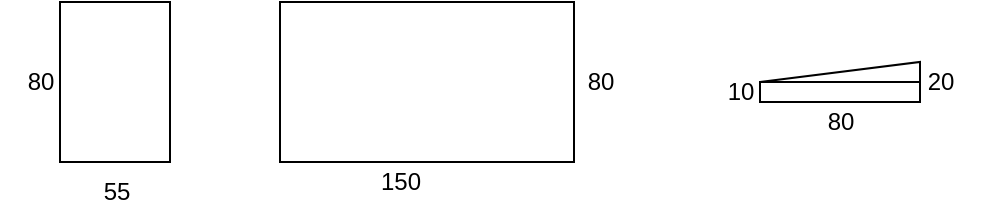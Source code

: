 <mxfile version="20.5.1" type="github">
  <diagram id="kiVAcw7WsYHCVeop7Muy" name="Page-1">
    <mxGraphModel dx="2066" dy="1072" grid="1" gridSize="10" guides="1" tooltips="1" connect="1" arrows="1" fold="1" page="1" pageScale="1" pageWidth="827" pageHeight="1169" math="0" shadow="0">
      <root>
        <mxCell id="0" />
        <mxCell id="1" parent="0" />
        <mxCell id="cXsSBqdWY552JQtja8n9-1" value="10" style="text;html=1;align=center;verticalAlign=middle;resizable=0;points=[];autosize=1;strokeColor=none;fillColor=none;" vertex="1" parent="1">
          <mxGeometry x="390" y="100" width="40" height="30" as="geometry" />
        </mxCell>
        <mxCell id="cXsSBqdWY552JQtja8n9-2" value="" style="group" vertex="1" connectable="0" parent="1">
          <mxGeometry x="420" y="95" width="110" height="50" as="geometry" />
        </mxCell>
        <mxCell id="cXsSBqdWY552JQtja8n9-3" value="" style="group" vertex="1" connectable="0" parent="cXsSBqdWY552JQtja8n9-2">
          <mxGeometry y="5" width="80" height="20" as="geometry" />
        </mxCell>
        <mxCell id="cXsSBqdWY552JQtja8n9-4" value="" style="rounded=0;whiteSpace=wrap;html=1;" vertex="1" parent="cXsSBqdWY552JQtja8n9-3">
          <mxGeometry y="10" width="80" height="10" as="geometry" />
        </mxCell>
        <mxCell id="cXsSBqdWY552JQtja8n9-5" value="" style="verticalLabelPosition=bottom;verticalAlign=top;html=1;shape=mxgraph.basic.orthogonal_triangle;flipV=0;flipH=1;" vertex="1" parent="cXsSBqdWY552JQtja8n9-3">
          <mxGeometry width="80" height="10" as="geometry" />
        </mxCell>
        <mxCell id="cXsSBqdWY552JQtja8n9-6" value="80" style="text;html=1;align=center;verticalAlign=middle;resizable=0;points=[];autosize=1;strokeColor=none;fillColor=none;" vertex="1" parent="cXsSBqdWY552JQtja8n9-2">
          <mxGeometry x="20" y="20" width="40" height="30" as="geometry" />
        </mxCell>
        <mxCell id="cXsSBqdWY552JQtja8n9-7" value="20" style="text;html=1;align=center;verticalAlign=middle;resizable=0;points=[];autosize=1;strokeColor=none;fillColor=none;" vertex="1" parent="cXsSBqdWY552JQtja8n9-2">
          <mxGeometry x="70" width="40" height="30" as="geometry" />
        </mxCell>
        <mxCell id="cXsSBqdWY552JQtja8n9-8" value="" style="group" vertex="1" connectable="0" parent="1">
          <mxGeometry x="180" y="70" width="180" height="105" as="geometry" />
        </mxCell>
        <mxCell id="cXsSBqdWY552JQtja8n9-9" value="" style="rounded=0;whiteSpace=wrap;html=1;" vertex="1" parent="cXsSBqdWY552JQtja8n9-8">
          <mxGeometry width="147" height="80" as="geometry" />
        </mxCell>
        <mxCell id="cXsSBqdWY552JQtja8n9-10" value="80" style="text;html=1;align=center;verticalAlign=middle;resizable=0;points=[];autosize=1;strokeColor=none;fillColor=none;" vertex="1" parent="cXsSBqdWY552JQtja8n9-8">
          <mxGeometry x="140" y="25" width="40" height="30" as="geometry" />
        </mxCell>
        <mxCell id="cXsSBqdWY552JQtja8n9-11" value="150&lt;br&gt;" style="text;html=1;align=center;verticalAlign=middle;resizable=0;points=[];autosize=1;strokeColor=none;fillColor=none;" vertex="1" parent="cXsSBqdWY552JQtja8n9-8">
          <mxGeometry x="40" y="75" width="40" height="30" as="geometry" />
        </mxCell>
        <mxCell id="cXsSBqdWY552JQtja8n9-12" value="" style="group" vertex="1" connectable="0" parent="1">
          <mxGeometry x="40" y="70" width="85" height="110" as="geometry" />
        </mxCell>
        <mxCell id="cXsSBqdWY552JQtja8n9-13" value="" style="rounded=0;whiteSpace=wrap;html=1;" vertex="1" parent="cXsSBqdWY552JQtja8n9-12">
          <mxGeometry x="30" width="55" height="80" as="geometry" />
        </mxCell>
        <mxCell id="cXsSBqdWY552JQtja8n9-14" value="55" style="text;html=1;align=center;verticalAlign=middle;resizable=0;points=[];autosize=1;strokeColor=none;fillColor=none;" vertex="1" parent="cXsSBqdWY552JQtja8n9-12">
          <mxGeometry x="37.5" y="80" width="40" height="30" as="geometry" />
        </mxCell>
        <mxCell id="cXsSBqdWY552JQtja8n9-15" value="80" style="text;html=1;align=center;verticalAlign=middle;resizable=0;points=[];autosize=1;strokeColor=none;fillColor=none;" vertex="1" parent="cXsSBqdWY552JQtja8n9-12">
          <mxGeometry y="25" width="40" height="30" as="geometry" />
        </mxCell>
      </root>
    </mxGraphModel>
  </diagram>
</mxfile>
